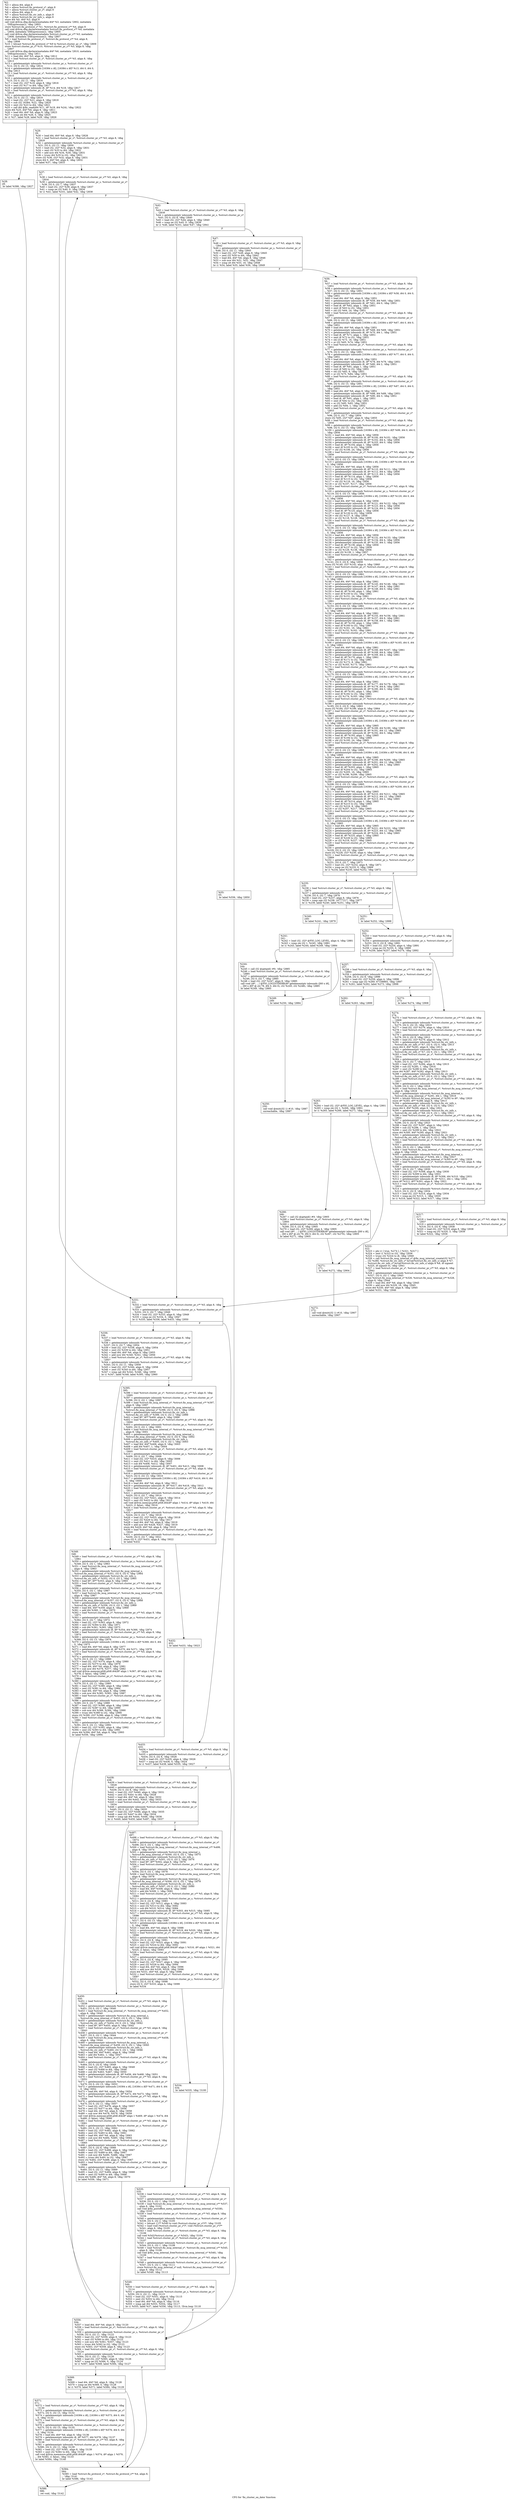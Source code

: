 digraph "CFG for 'fio_cluster_on_data' function" {
	label="CFG for 'fio_cluster_on_data' function";

	Node0x5568515ab750 [shape=record,label="{%2:\l  %3 = alloca i64, align 8\l  %4 = alloca %struct.fio_protocol_s*, align 8\l  %5 = alloca %struct.cluster_pr_s*, align 8\l  %6 = alloca i64, align 8\l  %7 = alloca %struct.fio_str_info_s, align 8\l  %8 = alloca %struct.fio_str_info_s, align 8\l  store i64 %0, i64* %3, align 8\l  call void @llvm.dbg.declare(metadata i64* %3, metadata !2802, metadata\l... !DIExpression()), !dbg !2803\l  store %struct.fio_protocol_s* %1, %struct.fio_protocol_s** %4, align 8\l  call void @llvm.dbg.declare(metadata %struct.fio_protocol_s** %4, metadata\l... !2804, metadata !DIExpression()), !dbg !2805\l  call void @llvm.dbg.declare(metadata %struct.cluster_pr_s** %5, metadata\l... !2806, metadata !DIExpression()), !dbg !2807\l  %9 = load %struct.fio_protocol_s*, %struct.fio_protocol_s** %4, align 8,\l... !dbg !2808\l  %10 = bitcast %struct.fio_protocol_s* %9 to %struct.cluster_pr_s*, !dbg !2809\l  store %struct.cluster_pr_s* %10, %struct.cluster_pr_s** %5, align 8, !dbg\l... !2807\l  call void @llvm.dbg.declare(metadata i64* %6, metadata !2810, metadata\l... !DIExpression()), !dbg !2811\l  %11 = load i64, i64* %3, align 8, !dbg !2812\l  %12 = load %struct.cluster_pr_s*, %struct.cluster_pr_s** %5, align 8, !dbg\l... !2813\l  %13 = getelementptr inbounds %struct.cluster_pr_s, %struct.cluster_pr_s*\l... %12, i32 0, i32 13, !dbg !2814\l  %14 = getelementptr inbounds [16384 x i8], [16384 x i8]* %13, i64 0, i64 0,\l... !dbg !2813\l  %15 = load %struct.cluster_pr_s*, %struct.cluster_pr_s** %5, align 8, !dbg\l... !2815\l  %16 = getelementptr inbounds %struct.cluster_pr_s, %struct.cluster_pr_s*\l... %15, i32 0, i32 11, !dbg !2816\l  %17 = load i32, i32* %16, align 8, !dbg !2816\l  %18 = zext i32 %17 to i64, !dbg !2817\l  %19 = getelementptr inbounds i8, i8* %14, i64 %18, !dbg !2817\l  %20 = load %struct.cluster_pr_s*, %struct.cluster_pr_s** %5, align 8, !dbg\l... !2818\l  %21 = getelementptr inbounds %struct.cluster_pr_s, %struct.cluster_pr_s*\l... %20, i32 0, i32 11, !dbg !2819\l  %22 = load i32, i32* %21, align 8, !dbg !2819\l  %23 = sub i32 16384, %22, !dbg !2820\l  %24 = zext i32 %23 to i64, !dbg !2821\l  %25 = call i64 @fio_read(i64 %11, i8* %19, i64 %24), !dbg !2822\l  store i64 %25, i64* %6, align 8, !dbg !2811\l  %26 = load i64, i64* %6, align 8, !dbg !2823\l  %27 = icmp sle i64 %26, 0, !dbg !2825\l  br i1 %27, label %28, label %29, !dbg !2826\l|{<s0>T|<s1>F}}"];
	Node0x5568515ab750:s0 -> Node0x5568515af440;
	Node0x5568515ab750:s1 -> Node0x5568515af490;
	Node0x5568515af440 [shape=record,label="{%28:\l28:                                               \l  br label %586, !dbg !2827\l}"];
	Node0x5568515af440 -> Node0x5568515b0110;
	Node0x5568515af490 [shape=record,label="{%29:\l29:                                               \l  %30 = load i64, i64* %6, align 8, !dbg !2828\l  %31 = load %struct.cluster_pr_s*, %struct.cluster_pr_s** %5, align 8, !dbg\l... !2829\l  %32 = getelementptr inbounds %struct.cluster_pr_s, %struct.cluster_pr_s*\l... %31, i32 0, i32 11, !dbg !2830\l  %33 = load i32, i32* %32, align 8, !dbg !2831\l  %34 = zext i32 %33 to i64, !dbg !2831\l  %35 = add nsw i64 %34, %30, !dbg !2831\l  %36 = trunc i64 %35 to i32, !dbg !2831\l  store i32 %36, i32* %32, align 8, !dbg !2831\l  store i64 0, i64* %6, align 8, !dbg !2832\l  br label %37, !dbg !2833\l}"];
	Node0x5568515af490 -> Node0x5568515af4e0;
	Node0x5568515af4e0 [shape=record,label="{%37:\l37:                                               \l  %38 = load %struct.cluster_pr_s*, %struct.cluster_pr_s** %5, align 8, !dbg\l... !2834\l  %39 = getelementptr inbounds %struct.cluster_pr_s, %struct.cluster_pr_s*\l... %38, i32 0, i32 7, !dbg !2837\l  %40 = load i32, i32* %39, align 8, !dbg !2837\l  %41 = icmp ne i32 %40, 0, !dbg !2834\l  br i1 %41, label %331, label %42, !dbg !2838\l|{<s0>T|<s1>F}}"];
	Node0x5568515af4e0:s0 -> Node0x5568515afc10;
	Node0x5568515af4e0:s1 -> Node0x5568515af530;
	Node0x5568515af530 [shape=record,label="{%42:\l42:                                               \l  %43 = load %struct.cluster_pr_s*, %struct.cluster_pr_s** %5, align 8, !dbg\l... !2839\l  %44 = getelementptr inbounds %struct.cluster_pr_s, %struct.cluster_pr_s*\l... %43, i32 0, i32 8, !dbg !2840\l  %45 = load i32, i32* %44, align 4, !dbg !2840\l  %46 = icmp ne i32 %45, 0, !dbg !2839\l  br i1 %46, label %331, label %47, !dbg !2841\l|{<s0>T|<s1>F}}"];
	Node0x5568515af530:s0 -> Node0x5568515afc10;
	Node0x5568515af530:s1 -> Node0x5568515af580;
	Node0x5568515af580 [shape=record,label="{%47:\l47:                                               \l  %48 = load %struct.cluster_pr_s*, %struct.cluster_pr_s** %5, align 8, !dbg\l... !2842\l  %49 = getelementptr inbounds %struct.cluster_pr_s, %struct.cluster_pr_s*\l... %48, i32 0, i32 11, !dbg !2845\l  %50 = load i32, i32* %49, align 8, !dbg !2845\l  %51 = zext i32 %50 to i64, !dbg !2842\l  %52 = load i64, i64* %6, align 8, !dbg !2846\l  %53 = sub nsw i64 %51, %52, !dbg !2847\l  %54 = icmp slt i64 %53, 16, !dbg !2848\l  br i1 %54, label %55, label %56, !dbg !2849\l|{<s0>T|<s1>F}}"];
	Node0x5568515af580:s0 -> Node0x5568515af5d0;
	Node0x5568515af580:s1 -> Node0x5568515af620;
	Node0x5568515af5d0 [shape=record,label="{%55:\l55:                                               \l  br label %556, !dbg !2850\l}"];
	Node0x5568515af5d0 -> Node0x5568515affd0;
	Node0x5568515af620 [shape=record,label="{%56:\l56:                                               \l  %57 = load %struct.cluster_pr_s*, %struct.cluster_pr_s** %5, align 8, !dbg\l... !2851\l  %58 = getelementptr inbounds %struct.cluster_pr_s, %struct.cluster_pr_s*\l... %57, i32 0, i32 13, !dbg !2851\l  %59 = getelementptr inbounds [16384 x i8], [16384 x i8]* %58, i64 0, i64 0,\l... !dbg !2851\l  %60 = load i64, i64* %6, align 8, !dbg !2851\l  %61 = getelementptr inbounds i8, i8* %59, i64 %60, !dbg !2851\l  %62 = getelementptr inbounds i8, i8* %61, i64 0, !dbg !2851\l  %63 = load i8, i8* %62, align 1, !dbg !2851\l  %64 = zext i8 %63 to i32, !dbg !2851\l  %65 = shl i32 %64, 24, !dbg !2851\l  %66 = load %struct.cluster_pr_s*, %struct.cluster_pr_s** %5, align 8, !dbg\l... !2851\l  %67 = getelementptr inbounds %struct.cluster_pr_s, %struct.cluster_pr_s*\l... %66, i32 0, i32 13, !dbg !2851\l  %68 = getelementptr inbounds [16384 x i8], [16384 x i8]* %67, i64 0, i64 0,\l... !dbg !2851\l  %69 = load i64, i64* %6, align 8, !dbg !2851\l  %70 = getelementptr inbounds i8, i8* %68, i64 %69, !dbg !2851\l  %71 = getelementptr inbounds i8, i8* %70, i64 1, !dbg !2851\l  %72 = load i8, i8* %71, align 1, !dbg !2851\l  %73 = zext i8 %72 to i32, !dbg !2851\l  %74 = shl i32 %73, 16, !dbg !2851\l  %75 = or i32 %65, %74, !dbg !2851\l  %76 = load %struct.cluster_pr_s*, %struct.cluster_pr_s** %5, align 8, !dbg\l... !2851\l  %77 = getelementptr inbounds %struct.cluster_pr_s, %struct.cluster_pr_s*\l... %76, i32 0, i32 13, !dbg !2851\l  %78 = getelementptr inbounds [16384 x i8], [16384 x i8]* %77, i64 0, i64 0,\l... !dbg !2851\l  %79 = load i64, i64* %6, align 8, !dbg !2851\l  %80 = getelementptr inbounds i8, i8* %78, i64 %79, !dbg !2851\l  %81 = getelementptr inbounds i8, i8* %80, i64 2, !dbg !2851\l  %82 = load i8, i8* %81, align 1, !dbg !2851\l  %83 = zext i8 %82 to i32, !dbg !2851\l  %84 = shl i32 %83, 8, !dbg !2851\l  %85 = or i32 %75, %84, !dbg !2851\l  %86 = load %struct.cluster_pr_s*, %struct.cluster_pr_s** %5, align 8, !dbg\l... !2851\l  %87 = getelementptr inbounds %struct.cluster_pr_s, %struct.cluster_pr_s*\l... %86, i32 0, i32 13, !dbg !2851\l  %88 = getelementptr inbounds [16384 x i8], [16384 x i8]* %87, i64 0, i64 0,\l... !dbg !2851\l  %89 = load i64, i64* %6, align 8, !dbg !2851\l  %90 = getelementptr inbounds i8, i8* %88, i64 %89, !dbg !2851\l  %91 = getelementptr inbounds i8, i8* %90, i64 3, !dbg !2851\l  %92 = load i8, i8* %91, align 1, !dbg !2851\l  %93 = zext i8 %92 to i32, !dbg !2851\l  %94 = or i32 %85, %93, !dbg !2851\l  %95 = add i32 %94, 1, !dbg !2852\l  %96 = load %struct.cluster_pr_s*, %struct.cluster_pr_s** %5, align 8, !dbg\l... !2853\l  %97 = getelementptr inbounds %struct.cluster_pr_s, %struct.cluster_pr_s*\l... %96, i32 0, i32 7, !dbg !2854\l  store i32 %95, i32* %97, align 8, !dbg !2855\l  %98 = load %struct.cluster_pr_s*, %struct.cluster_pr_s** %5, align 8, !dbg\l... !2856\l  %99 = getelementptr inbounds %struct.cluster_pr_s, %struct.cluster_pr_s*\l... %98, i32 0, i32 13, !dbg !2856\l  %100 = getelementptr inbounds [16384 x i8], [16384 x i8]* %99, i64 0, i64 0,\l... !dbg !2856\l  %101 = load i64, i64* %6, align 8, !dbg !2856\l  %102 = getelementptr inbounds i8, i8* %100, i64 %101, !dbg !2856\l  %103 = getelementptr inbounds i8, i8* %102, i64 4, !dbg !2856\l  %104 = getelementptr inbounds i8, i8* %103, i64 0, !dbg !2856\l  %105 = load i8, i8* %104, align 1, !dbg !2856\l  %106 = zext i8 %105 to i32, !dbg !2856\l  %107 = shl i32 %106, 24, !dbg !2856\l  %108 = load %struct.cluster_pr_s*, %struct.cluster_pr_s** %5, align 8, !dbg\l... !2856\l  %109 = getelementptr inbounds %struct.cluster_pr_s, %struct.cluster_pr_s*\l... %108, i32 0, i32 13, !dbg !2856\l  %110 = getelementptr inbounds [16384 x i8], [16384 x i8]* %109, i64 0, i64\l... 0, !dbg !2856\l  %111 = load i64, i64* %6, align 8, !dbg !2856\l  %112 = getelementptr inbounds i8, i8* %110, i64 %111, !dbg !2856\l  %113 = getelementptr inbounds i8, i8* %112, i64 4, !dbg !2856\l  %114 = getelementptr inbounds i8, i8* %113, i64 1, !dbg !2856\l  %115 = load i8, i8* %114, align 1, !dbg !2856\l  %116 = zext i8 %115 to i32, !dbg !2856\l  %117 = shl i32 %116, 16, !dbg !2856\l  %118 = or i32 %107, %117, !dbg !2856\l  %119 = load %struct.cluster_pr_s*, %struct.cluster_pr_s** %5, align 8, !dbg\l... !2856\l  %120 = getelementptr inbounds %struct.cluster_pr_s, %struct.cluster_pr_s*\l... %119, i32 0, i32 13, !dbg !2856\l  %121 = getelementptr inbounds [16384 x i8], [16384 x i8]* %120, i64 0, i64\l... 0, !dbg !2856\l  %122 = load i64, i64* %6, align 8, !dbg !2856\l  %123 = getelementptr inbounds i8, i8* %121, i64 %122, !dbg !2856\l  %124 = getelementptr inbounds i8, i8* %123, i64 4, !dbg !2856\l  %125 = getelementptr inbounds i8, i8* %124, i64 2, !dbg !2856\l  %126 = load i8, i8* %125, align 1, !dbg !2856\l  %127 = zext i8 %126 to i32, !dbg !2856\l  %128 = shl i32 %127, 8, !dbg !2856\l  %129 = or i32 %118, %128, !dbg !2856\l  %130 = load %struct.cluster_pr_s*, %struct.cluster_pr_s** %5, align 8, !dbg\l... !2856\l  %131 = getelementptr inbounds %struct.cluster_pr_s, %struct.cluster_pr_s*\l... %130, i32 0, i32 13, !dbg !2856\l  %132 = getelementptr inbounds [16384 x i8], [16384 x i8]* %131, i64 0, i64\l... 0, !dbg !2856\l  %133 = load i64, i64* %6, align 8, !dbg !2856\l  %134 = getelementptr inbounds i8, i8* %132, i64 %133, !dbg !2856\l  %135 = getelementptr inbounds i8, i8* %134, i64 4, !dbg !2856\l  %136 = getelementptr inbounds i8, i8* %135, i64 3, !dbg !2856\l  %137 = load i8, i8* %136, align 1, !dbg !2856\l  %138 = zext i8 %137 to i32, !dbg !2856\l  %139 = or i32 %129, %138, !dbg !2856\l  %140 = add i32 %139, 1, !dbg !2857\l  %141 = load %struct.cluster_pr_s*, %struct.cluster_pr_s** %5, align 8, !dbg\l... !2858\l  %142 = getelementptr inbounds %struct.cluster_pr_s, %struct.cluster_pr_s*\l... %141, i32 0, i32 8, !dbg !2859\l  store i32 %140, i32* %142, align 4, !dbg !2860\l  %143 = load %struct.cluster_pr_s*, %struct.cluster_pr_s** %5, align 8, !dbg\l... !2861\l  %144 = getelementptr inbounds %struct.cluster_pr_s, %struct.cluster_pr_s*\l... %143, i32 0, i32 13, !dbg !2861\l  %145 = getelementptr inbounds [16384 x i8], [16384 x i8]* %144, i64 0, i64\l... 0, !dbg !2861\l  %146 = load i64, i64* %6, align 8, !dbg !2861\l  %147 = getelementptr inbounds i8, i8* %145, i64 %146, !dbg !2861\l  %148 = getelementptr inbounds i8, i8* %147, i64 8, !dbg !2861\l  %149 = getelementptr inbounds i8, i8* %148, i64 0, !dbg !2861\l  %150 = load i8, i8* %149, align 1, !dbg !2861\l  %151 = zext i8 %150 to i32, !dbg !2861\l  %152 = shl i32 %151, 24, !dbg !2861\l  %153 = load %struct.cluster_pr_s*, %struct.cluster_pr_s** %5, align 8, !dbg\l... !2861\l  %154 = getelementptr inbounds %struct.cluster_pr_s, %struct.cluster_pr_s*\l... %153, i32 0, i32 13, !dbg !2861\l  %155 = getelementptr inbounds [16384 x i8], [16384 x i8]* %154, i64 0, i64\l... 0, !dbg !2861\l  %156 = load i64, i64* %6, align 8, !dbg !2861\l  %157 = getelementptr inbounds i8, i8* %155, i64 %156, !dbg !2861\l  %158 = getelementptr inbounds i8, i8* %157, i64 8, !dbg !2861\l  %159 = getelementptr inbounds i8, i8* %158, i64 1, !dbg !2861\l  %160 = load i8, i8* %159, align 1, !dbg !2861\l  %161 = zext i8 %160 to i32, !dbg !2861\l  %162 = shl i32 %161, 16, !dbg !2861\l  %163 = or i32 %152, %162, !dbg !2861\l  %164 = load %struct.cluster_pr_s*, %struct.cluster_pr_s** %5, align 8, !dbg\l... !2861\l  %165 = getelementptr inbounds %struct.cluster_pr_s, %struct.cluster_pr_s*\l... %164, i32 0, i32 13, !dbg !2861\l  %166 = getelementptr inbounds [16384 x i8], [16384 x i8]* %165, i64 0, i64\l... 0, !dbg !2861\l  %167 = load i64, i64* %6, align 8, !dbg !2861\l  %168 = getelementptr inbounds i8, i8* %166, i64 %167, !dbg !2861\l  %169 = getelementptr inbounds i8, i8* %168, i64 8, !dbg !2861\l  %170 = getelementptr inbounds i8, i8* %169, i64 2, !dbg !2861\l  %171 = load i8, i8* %170, align 1, !dbg !2861\l  %172 = zext i8 %171 to i32, !dbg !2861\l  %173 = shl i32 %172, 8, !dbg !2861\l  %174 = or i32 %163, %173, !dbg !2861\l  %175 = load %struct.cluster_pr_s*, %struct.cluster_pr_s** %5, align 8, !dbg\l... !2861\l  %176 = getelementptr inbounds %struct.cluster_pr_s, %struct.cluster_pr_s*\l... %175, i32 0, i32 13, !dbg !2861\l  %177 = getelementptr inbounds [16384 x i8], [16384 x i8]* %176, i64 0, i64\l... 0, !dbg !2861\l  %178 = load i64, i64* %6, align 8, !dbg !2861\l  %179 = getelementptr inbounds i8, i8* %177, i64 %178, !dbg !2861\l  %180 = getelementptr inbounds i8, i8* %179, i64 8, !dbg !2861\l  %181 = getelementptr inbounds i8, i8* %180, i64 3, !dbg !2861\l  %182 = load i8, i8* %181, align 1, !dbg !2861\l  %183 = zext i8 %182 to i32, !dbg !2861\l  %184 = or i32 %174, %183, !dbg !2861\l  %185 = load %struct.cluster_pr_s*, %struct.cluster_pr_s** %5, align 8, !dbg\l... !2862\l  %186 = getelementptr inbounds %struct.cluster_pr_s, %struct.cluster_pr_s*\l... %185, i32 0, i32 9, !dbg !2863\l  store i32 %184, i32* %186, align 8, !dbg !2864\l  %187 = load %struct.cluster_pr_s*, %struct.cluster_pr_s** %5, align 8, !dbg\l... !2865\l  %188 = getelementptr inbounds %struct.cluster_pr_s, %struct.cluster_pr_s*\l... %187, i32 0, i32 13, !dbg !2865\l  %189 = getelementptr inbounds [16384 x i8], [16384 x i8]* %188, i64 0, i64\l... 0, !dbg !2865\l  %190 = load i64, i64* %6, align 8, !dbg !2865\l  %191 = getelementptr inbounds i8, i8* %189, i64 %190, !dbg !2865\l  %192 = getelementptr inbounds i8, i8* %191, i64 12, !dbg !2865\l  %193 = getelementptr inbounds i8, i8* %192, i64 0, !dbg !2865\l  %194 = load i8, i8* %193, align 1, !dbg !2865\l  %195 = zext i8 %194 to i32, !dbg !2865\l  %196 = shl i32 %195, 24, !dbg !2865\l  %197 = load %struct.cluster_pr_s*, %struct.cluster_pr_s** %5, align 8, !dbg\l... !2865\l  %198 = getelementptr inbounds %struct.cluster_pr_s, %struct.cluster_pr_s*\l... %197, i32 0, i32 13, !dbg !2865\l  %199 = getelementptr inbounds [16384 x i8], [16384 x i8]* %198, i64 0, i64\l... 0, !dbg !2865\l  %200 = load i64, i64* %6, align 8, !dbg !2865\l  %201 = getelementptr inbounds i8, i8* %199, i64 %200, !dbg !2865\l  %202 = getelementptr inbounds i8, i8* %201, i64 12, !dbg !2865\l  %203 = getelementptr inbounds i8, i8* %202, i64 1, !dbg !2865\l  %204 = load i8, i8* %203, align 1, !dbg !2865\l  %205 = zext i8 %204 to i32, !dbg !2865\l  %206 = shl i32 %205, 16, !dbg !2865\l  %207 = or i32 %196, %206, !dbg !2865\l  %208 = load %struct.cluster_pr_s*, %struct.cluster_pr_s** %5, align 8, !dbg\l... !2865\l  %209 = getelementptr inbounds %struct.cluster_pr_s, %struct.cluster_pr_s*\l... %208, i32 0, i32 13, !dbg !2865\l  %210 = getelementptr inbounds [16384 x i8], [16384 x i8]* %209, i64 0, i64\l... 0, !dbg !2865\l  %211 = load i64, i64* %6, align 8, !dbg !2865\l  %212 = getelementptr inbounds i8, i8* %210, i64 %211, !dbg !2865\l  %213 = getelementptr inbounds i8, i8* %212, i64 12, !dbg !2865\l  %214 = getelementptr inbounds i8, i8* %213, i64 2, !dbg !2865\l  %215 = load i8, i8* %214, align 1, !dbg !2865\l  %216 = zext i8 %215 to i32, !dbg !2865\l  %217 = shl i32 %216, 8, !dbg !2865\l  %218 = or i32 %207, %217, !dbg !2865\l  %219 = load %struct.cluster_pr_s*, %struct.cluster_pr_s** %5, align 8, !dbg\l... !2865\l  %220 = getelementptr inbounds %struct.cluster_pr_s, %struct.cluster_pr_s*\l... %219, i32 0, i32 13, !dbg !2865\l  %221 = getelementptr inbounds [16384 x i8], [16384 x i8]* %220, i64 0, i64\l... 0, !dbg !2865\l  %222 = load i64, i64* %6, align 8, !dbg !2865\l  %223 = getelementptr inbounds i8, i8* %221, i64 %222, !dbg !2865\l  %224 = getelementptr inbounds i8, i8* %223, i64 12, !dbg !2865\l  %225 = getelementptr inbounds i8, i8* %224, i64 3, !dbg !2865\l  %226 = load i8, i8* %225, align 1, !dbg !2865\l  %227 = zext i8 %226 to i32, !dbg !2865\l  %228 = or i32 %218, %227, !dbg !2865\l  %229 = load %struct.cluster_pr_s*, %struct.cluster_pr_s** %5, align 8, !dbg\l... !2866\l  %230 = getelementptr inbounds %struct.cluster_pr_s, %struct.cluster_pr_s*\l... %229, i32 0, i32 10, !dbg !2867\l  store i32 %228, i32* %230, align 4, !dbg !2868\l  %231 = load %struct.cluster_pr_s*, %struct.cluster_pr_s** %5, align 8, !dbg\l... !2869\l  %232 = getelementptr inbounds %struct.cluster_pr_s, %struct.cluster_pr_s*\l... %231, i32 0, i32 7, !dbg !2871\l  %233 = load i32, i32* %232, align 8, !dbg !2871\l  %234 = icmp ne i32 %233, 0, !dbg !2869\l  br i1 %234, label %235, label %252, !dbg !2872\l|{<s0>T|<s1>F}}"];
	Node0x5568515af620:s0 -> Node0x5568515af670;
	Node0x5568515af620:s1 -> Node0x5568515af8a0;
	Node0x5568515af670 [shape=record,label="{%235:\l235:                                              \l  %236 = load %struct.cluster_pr_s*, %struct.cluster_pr_s** %5, align 8, !dbg\l... !2873\l  %237 = getelementptr inbounds %struct.cluster_pr_s, %struct.cluster_pr_s*\l... %236, i32 0, i32 7, !dbg !2876\l  %238 = load i32, i32* %237, align 8, !dbg !2876\l  %239 = icmp uge i32 %238, 16777217, !dbg !2877\l  br i1 %239, label %240, label %251, !dbg !2878\l|{<s0>T|<s1>F}}"];
	Node0x5568515af670:s0 -> Node0x5568515af6c0;
	Node0x5568515af670:s1 -> Node0x5568515af850;
	Node0x5568515af6c0 [shape=record,label="{%240:\l240:                                              \l  br label %241, !dbg !2879\l}"];
	Node0x5568515af6c0 -> Node0x5568515af710;
	Node0x5568515af710 [shape=record,label="{%241:\l241:                                              \l  %242 = load i32, i32* @FIO_LOG_LEVEL, align 4, !dbg !2881\l  %243 = icmp sle i32 1, %242, !dbg !2881\l  br i1 %243, label %244, label %249, !dbg !2884\l|{<s0>T|<s1>F}}"];
	Node0x5568515af710:s0 -> Node0x5568515af760;
	Node0x5568515af710:s1 -> Node0x5568515af7b0;
	Node0x5568515af760 [shape=record,label="{%244:\l244:                                              \l  %245 = call i32 @getpid() #9, !dbg !2885\l  %246 = load %struct.cluster_pr_s*, %struct.cluster_pr_s** %5, align 8, !dbg\l... !2885\l  %247 = getelementptr inbounds %struct.cluster_pr_s, %struct.cluster_pr_s*\l... %246, i32 0, i32 7, !dbg !2885\l  %248 = load i32, i32* %247, align 8, !dbg !2885\l  call void (i8*, ...) @FIO_LOG2STDERR(i8* getelementptr inbounds ([60 x i8],\l... [60 x i8]* @.str.78, i64 0, i64 0), i32 %245, i32 %248), !dbg !2885\l  br label %249, !dbg !2885\l}"];
	Node0x5568515af760 -> Node0x5568515af7b0;
	Node0x5568515af7b0 [shape=record,label="{%249:\l249:                                              \l  br label %250, !dbg !2884\l}"];
	Node0x5568515af7b0 -> Node0x5568515af800;
	Node0x5568515af800 [shape=record,label="{%250:\l250:                                              \l  call void @exit(i32 1) #10, !dbg !2887\l  unreachable, !dbg !2887\l}"];
	Node0x5568515af850 [shape=record,label="{%251:\l251:                                              \l  br label %252, !dbg !2888\l}"];
	Node0x5568515af850 -> Node0x5568515af8a0;
	Node0x5568515af8a0 [shape=record,label="{%252:\l252:                                              \l  %253 = load %struct.cluster_pr_s*, %struct.cluster_pr_s** %5, align 8, !dbg\l... !2889\l  %254 = getelementptr inbounds %struct.cluster_pr_s, %struct.cluster_pr_s*\l... %253, i32 0, i32 8, !dbg !2891\l  %255 = load i32, i32* %254, align 4, !dbg !2891\l  %256 = icmp ne i32 %255, 0, !dbg !2889\l  br i1 %256, label %257, label %274, !dbg !2892\l|{<s0>T|<s1>F}}"];
	Node0x5568515af8a0:s0 -> Node0x5568515af8f0;
	Node0x5568515af8a0:s1 -> Node0x5568515afb20;
	Node0x5568515af8f0 [shape=record,label="{%257:\l257:                                              \l  %258 = load %struct.cluster_pr_s*, %struct.cluster_pr_s** %5, align 8, !dbg\l... !2893\l  %259 = getelementptr inbounds %struct.cluster_pr_s, %struct.cluster_pr_s*\l... %258, i32 0, i32 8, !dbg !2896\l  %260 = load i32, i32* %259, align 4, !dbg !2896\l  %261 = icmp uge i32 %260, 67108865, !dbg !2897\l  br i1 %261, label %262, label %273, !dbg !2898\l|{<s0>T|<s1>F}}"];
	Node0x5568515af8f0:s0 -> Node0x5568515af940;
	Node0x5568515af8f0:s1 -> Node0x5568515afad0;
	Node0x5568515af940 [shape=record,label="{%262:\l262:                                              \l  br label %263, !dbg !2899\l}"];
	Node0x5568515af940 -> Node0x5568515af990;
	Node0x5568515af990 [shape=record,label="{%263:\l263:                                              \l  %264 = load i32, i32* @FIO_LOG_LEVEL, align 4, !dbg !2901\l  %265 = icmp sle i32 1, %264, !dbg !2901\l  br i1 %265, label %266, label %271, !dbg !2904\l|{<s0>T|<s1>F}}"];
	Node0x5568515af990:s0 -> Node0x5568515af9e0;
	Node0x5568515af990:s1 -> Node0x5568515afa30;
	Node0x5568515af9e0 [shape=record,label="{%266:\l266:                                              \l  %267 = call i32 @getpid() #9, !dbg !2905\l  %268 = load %struct.cluster_pr_s*, %struct.cluster_pr_s** %5, align 8, !dbg\l... !2905\l  %269 = getelementptr inbounds %struct.cluster_pr_s, %struct.cluster_pr_s*\l... %268, i32 0, i32 8, !dbg !2905\l  %270 = load i32, i32* %269, align 4, !dbg !2905\l  call void (i8*, ...) @FIO_LOG2STDERR(i8* getelementptr inbounds ([60 x i8],\l... [60 x i8]* @.str.79, i64 0, i64 0), i32 %267, i32 %270), !dbg !2905\l  br label %271, !dbg !2905\l}"];
	Node0x5568515af9e0 -> Node0x5568515afa30;
	Node0x5568515afa30 [shape=record,label="{%271:\l271:                                              \l  br label %272, !dbg !2904\l}"];
	Node0x5568515afa30 -> Node0x5568515afa80;
	Node0x5568515afa80 [shape=record,label="{%272:\l272:                                              \l  call void @exit(i32 1) #10, !dbg !2907\l  unreachable, !dbg !2907\l}"];
	Node0x5568515afad0 [shape=record,label="{%273:\l273:                                              \l  br label %274, !dbg !2908\l}"];
	Node0x5568515afad0 -> Node0x5568515afb20;
	Node0x5568515afb20 [shape=record,label="{%274:\l274:                                              \l  %275 = load %struct.cluster_pr_s*, %struct.cluster_pr_s** %5, align 8, !dbg\l... !2909\l  %276 = getelementptr inbounds %struct.cluster_pr_s, %struct.cluster_pr_s*\l... %275, i32 0, i32 10, !dbg !2910\l  %277 = load i32, i32* %276, align 4, !dbg !2910\l  %278 = load %struct.cluster_pr_s*, %struct.cluster_pr_s** %5, align 8, !dbg\l... !2911\l  %279 = getelementptr inbounds %struct.cluster_pr_s, %struct.cluster_pr_s*\l... %278, i32 0, i32 9, !dbg !2912\l  %280 = load i32, i32* %279, align 8, !dbg !2912\l  %281 = getelementptr inbounds %struct.fio_str_info_s,\l... %struct.fio_str_info_s* %7, i32 0, i32 0, !dbg !2913\l  store i64 0, i64* %281, align 8, !dbg !2913\l  %282 = getelementptr inbounds %struct.fio_str_info_s,\l... %struct.fio_str_info_s* %7, i32 0, i32 1, !dbg !2913\l  %283 = load %struct.cluster_pr_s*, %struct.cluster_pr_s** %5, align 8, !dbg\l... !2914\l  %284 = getelementptr inbounds %struct.cluster_pr_s, %struct.cluster_pr_s*\l... %283, i32 0, i32 7, !dbg !2915\l  %285 = load i32, i32* %284, align 8, !dbg !2915\l  %286 = sub i32 %285, 1, !dbg !2916\l  %287 = zext i32 %286 to i64, !dbg !2914\l  store i64 %287, i64* %282, align 8, !dbg !2913\l  %288 = getelementptr inbounds %struct.fio_str_info_s,\l... %struct.fio_str_info_s* %7, i32 0, i32 2, !dbg !2913\l  %289 = load %struct.cluster_pr_s*, %struct.cluster_pr_s** %5, align 8, !dbg\l... !2917\l  %290 = getelementptr inbounds %struct.cluster_pr_s, %struct.cluster_pr_s*\l... %289, i32 0, i32 1, !dbg !2918\l  %291 = load %struct.fio_msg_internal_s*, %struct.fio_msg_internal_s** %290,\l... align 8, !dbg !2918\l  %292 = getelementptr inbounds %struct.fio_msg_internal_s,\l... %struct.fio_msg_internal_s* %291, i64 1, !dbg !2919\l  %293 = bitcast %struct.fio_msg_internal_s* %292 to i8*, !dbg !2920\l  store i8* %293, i8** %288, align 8, !dbg !2913\l  %294 = getelementptr inbounds %struct.fio_str_info_s,\l... %struct.fio_str_info_s* %8, i32 0, i32 0, !dbg !2921\l  store i64 0, i64* %294, align 8, !dbg !2921\l  %295 = getelementptr inbounds %struct.fio_str_info_s,\l... %struct.fio_str_info_s* %8, i32 0, i32 1, !dbg !2921\l  %296 = load %struct.cluster_pr_s*, %struct.cluster_pr_s** %5, align 8, !dbg\l... !2922\l  %297 = getelementptr inbounds %struct.cluster_pr_s, %struct.cluster_pr_s*\l... %296, i32 0, i32 8, !dbg !2923\l  %298 = load i32, i32* %297, align 4, !dbg !2923\l  %299 = sub i32 %298, 1, !dbg !2924\l  %300 = zext i32 %299 to i64, !dbg !2922\l  store i64 %300, i64* %295, align 8, !dbg !2921\l  %301 = getelementptr inbounds %struct.fio_str_info_s,\l... %struct.fio_str_info_s* %8, i32 0, i32 2, !dbg !2921\l  %302 = load %struct.cluster_pr_s*, %struct.cluster_pr_s** %5, align 8, !dbg\l... !2925\l  %303 = getelementptr inbounds %struct.cluster_pr_s, %struct.cluster_pr_s*\l... %302, i32 0, i32 1, !dbg !2926\l  %304 = load %struct.fio_msg_internal_s*, %struct.fio_msg_internal_s** %303,\l... align 8, !dbg !2926\l  %305 = getelementptr inbounds %struct.fio_msg_internal_s,\l... %struct.fio_msg_internal_s* %304, i64 1, !dbg !2927\l  %306 = bitcast %struct.fio_msg_internal_s* %305 to i8*, !dbg !2928\l  %307 = load %struct.cluster_pr_s*, %struct.cluster_pr_s** %5, align 8, !dbg\l... !2929\l  %308 = getelementptr inbounds %struct.cluster_pr_s, %struct.cluster_pr_s*\l... %307, i32 0, i32 7, !dbg !2930\l  %309 = load i32, i32* %308, align 8, !dbg !2930\l  %310 = zext i32 %309 to i64, !dbg !2931\l  %311 = getelementptr inbounds i8, i8* %306, i64 %310, !dbg !2931\l  %312 = getelementptr inbounds i8, i8* %311, i64 1, !dbg !2932\l  store i8* %312, i8** %301, align 8, !dbg !2921\l  %313 = load %struct.cluster_pr_s*, %struct.cluster_pr_s** %5, align 8, !dbg\l... !2933\l  %314 = getelementptr inbounds %struct.cluster_pr_s, %struct.cluster_pr_s*\l... %313, i32 0, i32 9, !dbg !2934\l  %315 = load i32, i32* %314, align 8, !dbg !2934\l  %316 = icmp eq i32 %315, 1, !dbg !2935\l  br i1 %316, label %322, label %317, !dbg !2936\l|{<s0>T|<s1>F}}"];
	Node0x5568515afb20:s0 -> Node0x5568515afbc0;
	Node0x5568515afb20:s1 -> Node0x5568515afb70;
	Node0x5568515afb70 [shape=record,label="{%317:\l317:                                              \l  %318 = load %struct.cluster_pr_s*, %struct.cluster_pr_s** %5, align 8, !dbg\l... !2937\l  %319 = getelementptr inbounds %struct.cluster_pr_s, %struct.cluster_pr_s*\l... %318, i32 0, i32 9, !dbg !2938\l  %320 = load i32, i32* %319, align 8, !dbg !2938\l  %321 = icmp eq i32 %320, 3, !dbg !2939\l  br label %322, !dbg !2936\l}"];
	Node0x5568515afb70 -> Node0x5568515afbc0;
	Node0x5568515afbc0 [shape=record,label="{%322:\l322:                                              \l  %323 = phi i1 [ true, %274 ], [ %321, %317 ]\l  %324 = zext i1 %323 to i32, !dbg !2936\l  %325 = trunc i32 %324 to i8, !dbg !2940\l  %326 = call %struct.fio_msg_internal_s* @fio_msg_internal_create(i32 %277,\l... i32 %280, %struct.fio_str_info_s* byval(%struct.fio_str_info_s) align 8 %7,\l... %struct.fio_str_info_s* byval(%struct.fio_str_info_s) align 8 %8, i8 signext\l... %325, i8 signext 0), !dbg !2941\l  %327 = load %struct.cluster_pr_s*, %struct.cluster_pr_s** %5, align 8, !dbg\l... !2942\l  %328 = getelementptr inbounds %struct.cluster_pr_s, %struct.cluster_pr_s*\l... %327, i32 0, i32 1, !dbg !2943\l  store %struct.fio_msg_internal_s* %326, %struct.fio_msg_internal_s** %328,\l... align 8, !dbg !2944\l  %329 = load i64, i64* %6, align 8, !dbg !2945\l  %330 = add nsw i64 %329, 16, !dbg !2945\l  store i64 %330, i64* %6, align 8, !dbg !2945\l  br label %331, !dbg !2946\l}"];
	Node0x5568515afbc0 -> Node0x5568515afc10;
	Node0x5568515afc10 [shape=record,label="{%331:\l331:                                              \l  %332 = load %struct.cluster_pr_s*, %struct.cluster_pr_s** %5, align 8, !dbg\l... !2947\l  %333 = getelementptr inbounds %struct.cluster_pr_s, %struct.cluster_pr_s*\l... %332, i32 0, i32 7, !dbg !2949\l  %334 = load i32, i32* %333, align 8, !dbg !2949\l  %335 = icmp ne i32 %334, 0, !dbg !2947\l  br i1 %335, label %336, label %433, !dbg !2950\l|{<s0>T|<s1>F}}"];
	Node0x5568515afc10:s0 -> Node0x5568515afc60;
	Node0x5568515afc10:s1 -> Node0x5568515afda0;
	Node0x5568515afc60 [shape=record,label="{%336:\l336:                                              \l  %337 = load %struct.cluster_pr_s*, %struct.cluster_pr_s** %5, align 8, !dbg\l... !2951\l  %338 = getelementptr inbounds %struct.cluster_pr_s, %struct.cluster_pr_s*\l... %337, i32 0, i32 7, !dbg !2954\l  %339 = load i32, i32* %338, align 8, !dbg !2954\l  %340 = zext i32 %339 to i64, !dbg !2951\l  %341 = load i64, i64* %6, align 8, !dbg !2955\l  %342 = add nsw i64 %340, %341, !dbg !2956\l  %343 = load %struct.cluster_pr_s*, %struct.cluster_pr_s** %5, align 8, !dbg\l... !2957\l  %344 = getelementptr inbounds %struct.cluster_pr_s, %struct.cluster_pr_s*\l... %343, i32 0, i32 11, !dbg !2958\l  %345 = load i32, i32* %344, align 8, !dbg !2958\l  %346 = zext i32 %345 to i64, !dbg !2957\l  %347 = icmp sgt i64 %342, %346, !dbg !2959\l  br i1 %347, label %348, label %395, !dbg !2960\l|{<s0>T|<s1>F}}"];
	Node0x5568515afc60:s0 -> Node0x5568515afcb0;
	Node0x5568515afc60:s1 -> Node0x5568515afd00;
	Node0x5568515afcb0 [shape=record,label="{%348:\l348:                                              \l  %349 = load %struct.cluster_pr_s*, %struct.cluster_pr_s** %5, align 8, !dbg\l... !2961\l  %350 = getelementptr inbounds %struct.cluster_pr_s, %struct.cluster_pr_s*\l... %349, i32 0, i32 1, !dbg !2963\l  %351 = load %struct.fio_msg_internal_s*, %struct.fio_msg_internal_s** %350,\l... align 8, !dbg !2963\l  %352 = getelementptr inbounds %struct.fio_msg_internal_s,\l... %struct.fio_msg_internal_s* %351, i32 0, i32 0, !dbg !2964\l  %353 = getelementptr inbounds %struct.fio_str_info_s,\l... %struct.fio_str_info_s* %352, i32 0, i32 2, !dbg !2965\l  %354 = load i8*, i8** %353, align 8, !dbg !2965\l  %355 = load %struct.cluster_pr_s*, %struct.cluster_pr_s** %5, align 8, !dbg\l... !2966\l  %356 = getelementptr inbounds %struct.cluster_pr_s, %struct.cluster_pr_s*\l... %355, i32 0, i32 1, !dbg !2967\l  %357 = load %struct.fio_msg_internal_s*, %struct.fio_msg_internal_s** %356,\l... align 8, !dbg !2967\l  %358 = getelementptr inbounds %struct.fio_msg_internal_s,\l... %struct.fio_msg_internal_s* %357, i32 0, i32 0, !dbg !2968\l  %359 = getelementptr inbounds %struct.fio_str_info_s,\l... %struct.fio_str_info_s* %358, i32 0, i32 1, !dbg !2969\l  %360 = load i64, i64* %359, align 8, !dbg !2969\l  %361 = add i64 %360, 1, !dbg !2970\l  %362 = load %struct.cluster_pr_s*, %struct.cluster_pr_s** %5, align 8, !dbg\l... !2971\l  %363 = getelementptr inbounds %struct.cluster_pr_s, %struct.cluster_pr_s*\l... %362, i32 0, i32 7, !dbg !2972\l  %364 = load i32, i32* %363, align 8, !dbg !2972\l  %365 = zext i32 %364 to i64, !dbg !2971\l  %366 = sub i64 %361, %365, !dbg !2973\l  %367 = getelementptr inbounds i8, i8* %354, i64 %366, !dbg !2974\l  %368 = load %struct.cluster_pr_s*, %struct.cluster_pr_s** %5, align 8, !dbg\l... !2975\l  %369 = getelementptr inbounds %struct.cluster_pr_s, %struct.cluster_pr_s*\l... %368, i32 0, i32 13, !dbg !2976\l  %370 = getelementptr inbounds [16384 x i8], [16384 x i8]* %369, i64 0, i64\l... 0, !dbg !2975\l  %371 = load i64, i64* %6, align 8, !dbg !2977\l  %372 = getelementptr inbounds i8, i8* %370, i64 %371, !dbg !2978\l  %373 = load %struct.cluster_pr_s*, %struct.cluster_pr_s** %5, align 8, !dbg\l... !2979\l  %374 = getelementptr inbounds %struct.cluster_pr_s, %struct.cluster_pr_s*\l... %373, i32 0, i32 11, !dbg !2980\l  %375 = load i32, i32* %374, align 8, !dbg !2980\l  %376 = zext i32 %375 to i64, !dbg !2979\l  %377 = load i64, i64* %6, align 8, !dbg !2981\l  %378 = sub nsw i64 %376, %377, !dbg !2982\l  call void @llvm.memcpy.p0i8.p0i8.i64(i8* align 1 %367, i8* align 1 %372, i64\l... %378, i1 false), !dbg !2983\l  %379 = load %struct.cluster_pr_s*, %struct.cluster_pr_s** %5, align 8, !dbg\l... !2984\l  %380 = getelementptr inbounds %struct.cluster_pr_s, %struct.cluster_pr_s*\l... %379, i32 0, i32 11, !dbg !2985\l  %381 = load i32, i32* %380, align 8, !dbg !2985\l  %382 = zext i32 %381 to i64, !dbg !2984\l  %383 = load i64, i64* %6, align 8, !dbg !2986\l  %384 = sub nsw i64 %382, %383, !dbg !2987\l  %385 = load %struct.cluster_pr_s*, %struct.cluster_pr_s** %5, align 8, !dbg\l... !2988\l  %386 = getelementptr inbounds %struct.cluster_pr_s, %struct.cluster_pr_s*\l... %385, i32 0, i32 7, !dbg !2989\l  %387 = load i32, i32* %386, align 8, !dbg !2990\l  %388 = zext i32 %387 to i64, !dbg !2990\l  %389 = sub nsw i64 %388, %384, !dbg !2990\l  %390 = trunc i64 %389 to i32, !dbg !2990\l  store i32 %390, i32* %386, align 8, !dbg !2990\l  %391 = load %struct.cluster_pr_s*, %struct.cluster_pr_s** %5, align 8, !dbg\l... !2991\l  %392 = getelementptr inbounds %struct.cluster_pr_s, %struct.cluster_pr_s*\l... %391, i32 0, i32 11, !dbg !2992\l  %393 = load i32, i32* %392, align 8, !dbg !2992\l  %394 = zext i32 %393 to i64, !dbg !2991\l  store i64 %394, i64* %6, align 8, !dbg !2993\l  br label %556, !dbg !2994\l}"];
	Node0x5568515afcb0 -> Node0x5568515affd0;
	Node0x5568515afd00 [shape=record,label="{%395:\l395:                                              \l  %396 = load %struct.cluster_pr_s*, %struct.cluster_pr_s** %5, align 8, !dbg\l... !2995\l  %397 = getelementptr inbounds %struct.cluster_pr_s, %struct.cluster_pr_s*\l... %396, i32 0, i32 1, !dbg !2997\l  %398 = load %struct.fio_msg_internal_s*, %struct.fio_msg_internal_s** %397,\l... align 8, !dbg !2997\l  %399 = getelementptr inbounds %struct.fio_msg_internal_s,\l... %struct.fio_msg_internal_s* %398, i32 0, i32 0, !dbg !2998\l  %400 = getelementptr inbounds %struct.fio_str_info_s,\l... %struct.fio_str_info_s* %399, i32 0, i32 2, !dbg !2999\l  %401 = load i8*, i8** %400, align 8, !dbg !2999\l  %402 = load %struct.cluster_pr_s*, %struct.cluster_pr_s** %5, align 8, !dbg\l... !3000\l  %403 = getelementptr inbounds %struct.cluster_pr_s, %struct.cluster_pr_s*\l... %402, i32 0, i32 1, !dbg !3001\l  %404 = load %struct.fio_msg_internal_s*, %struct.fio_msg_internal_s** %403,\l... align 8, !dbg !3001\l  %405 = getelementptr inbounds %struct.fio_msg_internal_s,\l... %struct.fio_msg_internal_s* %404, i32 0, i32 0, !dbg !3002\l  %406 = getelementptr inbounds %struct.fio_str_info_s,\l... %struct.fio_str_info_s* %405, i32 0, i32 1, !dbg !3003\l  %407 = load i64, i64* %406, align 8, !dbg !3003\l  %408 = add i64 %407, 1, !dbg !3004\l  %409 = load %struct.cluster_pr_s*, %struct.cluster_pr_s** %5, align 8, !dbg\l... !3005\l  %410 = getelementptr inbounds %struct.cluster_pr_s, %struct.cluster_pr_s*\l... %409, i32 0, i32 7, !dbg !3006\l  %411 = load i32, i32* %410, align 8, !dbg !3006\l  %412 = zext i32 %411 to i64, !dbg !3005\l  %413 = sub i64 %408, %412, !dbg !3007\l  %414 = getelementptr inbounds i8, i8* %401, i64 %413, !dbg !3008\l  %415 = load %struct.cluster_pr_s*, %struct.cluster_pr_s** %5, align 8, !dbg\l... !3009\l  %416 = getelementptr inbounds %struct.cluster_pr_s, %struct.cluster_pr_s*\l... %415, i32 0, i32 13, !dbg !3010\l  %417 = getelementptr inbounds [16384 x i8], [16384 x i8]* %416, i64 0, i64\l... 0, !dbg !3009\l  %418 = load i64, i64* %6, align 8, !dbg !3011\l  %419 = getelementptr inbounds i8, i8* %417, i64 %418, !dbg !3012\l  %420 = load %struct.cluster_pr_s*, %struct.cluster_pr_s** %5, align 8, !dbg\l... !3013\l  %421 = getelementptr inbounds %struct.cluster_pr_s, %struct.cluster_pr_s*\l... %420, i32 0, i32 7, !dbg !3014\l  %422 = load i32, i32* %421, align 8, !dbg !3014\l  %423 = zext i32 %422 to i64, !dbg !3015\l  call void @llvm.memcpy.p0i8.p0i8.i64(i8* align 1 %414, i8* align 1 %419, i64\l... %423, i1 false), !dbg !3016\l  %424 = load %struct.cluster_pr_s*, %struct.cluster_pr_s** %5, align 8, !dbg\l... !3017\l  %425 = getelementptr inbounds %struct.cluster_pr_s, %struct.cluster_pr_s*\l... %424, i32 0, i32 7, !dbg !3018\l  %426 = load i32, i32* %425, align 8, !dbg !3018\l  %427 = zext i32 %426 to i64, !dbg !3017\l  %428 = load i64, i64* %6, align 8, !dbg !3019\l  %429 = add nsw i64 %428, %427, !dbg !3019\l  store i64 %429, i64* %6, align 8, !dbg !3019\l  %430 = load %struct.cluster_pr_s*, %struct.cluster_pr_s** %5, align 8, !dbg\l... !3020\l  %431 = getelementptr inbounds %struct.cluster_pr_s, %struct.cluster_pr_s*\l... %430, i32 0, i32 7, !dbg !3021\l  store i32 0, i32* %431, align 8, !dbg !3022\l  br label %432\l}"];
	Node0x5568515afd00 -> Node0x5568515afd50;
	Node0x5568515afd50 [shape=record,label="{%432:\l432:                                              \l  br label %433, !dbg !3023\l}"];
	Node0x5568515afd50 -> Node0x5568515afda0;
	Node0x5568515afda0 [shape=record,label="{%433:\l433:                                              \l  %434 = load %struct.cluster_pr_s*, %struct.cluster_pr_s** %5, align 8, !dbg\l... !3024\l  %435 = getelementptr inbounds %struct.cluster_pr_s, %struct.cluster_pr_s*\l... %434, i32 0, i32 8, !dbg !3026\l  %436 = load i32, i32* %435, align 4, !dbg !3026\l  %437 = icmp ne i32 %436, 0, !dbg !3024\l  br i1 %437, label %438, label %535, !dbg !3027\l|{<s0>T|<s1>F}}"];
	Node0x5568515afda0:s0 -> Node0x5568515afdf0;
	Node0x5568515afda0:s1 -> Node0x5568515aff30;
	Node0x5568515afdf0 [shape=record,label="{%438:\l438:                                              \l  %439 = load %struct.cluster_pr_s*, %struct.cluster_pr_s** %5, align 8, !dbg\l... !3028\l  %440 = getelementptr inbounds %struct.cluster_pr_s, %struct.cluster_pr_s*\l... %439, i32 0, i32 8, !dbg !3031\l  %441 = load i32, i32* %440, align 4, !dbg !3031\l  %442 = zext i32 %441 to i64, !dbg !3028\l  %443 = load i64, i64* %6, align 8, !dbg !3032\l  %444 = add nsw i64 %442, %443, !dbg !3033\l  %445 = load %struct.cluster_pr_s*, %struct.cluster_pr_s** %5, align 8, !dbg\l... !3034\l  %446 = getelementptr inbounds %struct.cluster_pr_s, %struct.cluster_pr_s*\l... %445, i32 0, i32 11, !dbg !3035\l  %447 = load i32, i32* %446, align 8, !dbg !3035\l  %448 = zext i32 %447 to i64, !dbg !3034\l  %449 = icmp sgt i64 %444, %448, !dbg !3036\l  br i1 %449, label %450, label %497, !dbg !3037\l|{<s0>T|<s1>F}}"];
	Node0x5568515afdf0:s0 -> Node0x5568515afe40;
	Node0x5568515afdf0:s1 -> Node0x5568515afe90;
	Node0x5568515afe40 [shape=record,label="{%450:\l450:                                              \l  %451 = load %struct.cluster_pr_s*, %struct.cluster_pr_s** %5, align 8, !dbg\l... !3038\l  %452 = getelementptr inbounds %struct.cluster_pr_s, %struct.cluster_pr_s*\l... %451, i32 0, i32 1, !dbg !3040\l  %453 = load %struct.fio_msg_internal_s*, %struct.fio_msg_internal_s** %452,\l... align 8, !dbg !3040\l  %454 = getelementptr inbounds %struct.fio_msg_internal_s,\l... %struct.fio_msg_internal_s* %453, i32 0, i32 1, !dbg !3041\l  %455 = getelementptr inbounds %struct.fio_str_info_s,\l... %struct.fio_str_info_s* %454, i32 0, i32 2, !dbg !3042\l  %456 = load i8*, i8** %455, align 8, !dbg !3042\l  %457 = load %struct.cluster_pr_s*, %struct.cluster_pr_s** %5, align 8, !dbg\l... !3043\l  %458 = getelementptr inbounds %struct.cluster_pr_s, %struct.cluster_pr_s*\l... %457, i32 0, i32 1, !dbg !3044\l  %459 = load %struct.fio_msg_internal_s*, %struct.fio_msg_internal_s** %458,\l... align 8, !dbg !3044\l  %460 = getelementptr inbounds %struct.fio_msg_internal_s,\l... %struct.fio_msg_internal_s* %459, i32 0, i32 1, !dbg !3045\l  %461 = getelementptr inbounds %struct.fio_str_info_s,\l... %struct.fio_str_info_s* %460, i32 0, i32 1, !dbg !3046\l  %462 = load i64, i64* %461, align 8, !dbg !3046\l  %463 = add i64 %462, 1, !dbg !3047\l  %464 = load %struct.cluster_pr_s*, %struct.cluster_pr_s** %5, align 8, !dbg\l... !3048\l  %465 = getelementptr inbounds %struct.cluster_pr_s, %struct.cluster_pr_s*\l... %464, i32 0, i32 8, !dbg !3049\l  %466 = load i32, i32* %465, align 4, !dbg !3049\l  %467 = zext i32 %466 to i64, !dbg !3048\l  %468 = sub i64 %463, %467, !dbg !3050\l  %469 = getelementptr inbounds i8, i8* %456, i64 %468, !dbg !3051\l  %470 = load %struct.cluster_pr_s*, %struct.cluster_pr_s** %5, align 8, !dbg\l... !3052\l  %471 = getelementptr inbounds %struct.cluster_pr_s, %struct.cluster_pr_s*\l... %470, i32 0, i32 13, !dbg !3053\l  %472 = getelementptr inbounds [16384 x i8], [16384 x i8]* %471, i64 0, i64\l... 0, !dbg !3052\l  %473 = load i64, i64* %6, align 8, !dbg !3054\l  %474 = getelementptr inbounds i8, i8* %472, i64 %473, !dbg !3055\l  %475 = load %struct.cluster_pr_s*, %struct.cluster_pr_s** %5, align 8, !dbg\l... !3056\l  %476 = getelementptr inbounds %struct.cluster_pr_s, %struct.cluster_pr_s*\l... %475, i32 0, i32 11, !dbg !3057\l  %477 = load i32, i32* %476, align 8, !dbg !3057\l  %478 = zext i32 %477 to i64, !dbg !3056\l  %479 = load i64, i64* %6, align 8, !dbg !3058\l  %480 = sub nsw i64 %478, %479, !dbg !3059\l  call void @llvm.memcpy.p0i8.p0i8.i64(i8* align 1 %469, i8* align 1 %474, i64\l... %480, i1 false), !dbg !3060\l  %481 = load %struct.cluster_pr_s*, %struct.cluster_pr_s** %5, align 8, !dbg\l... !3061\l  %482 = getelementptr inbounds %struct.cluster_pr_s, %struct.cluster_pr_s*\l... %481, i32 0, i32 11, !dbg !3062\l  %483 = load i32, i32* %482, align 8, !dbg !3062\l  %484 = zext i32 %483 to i64, !dbg !3061\l  %485 = load i64, i64* %6, align 8, !dbg !3063\l  %486 = sub nsw i64 %484, %485, !dbg !3064\l  %487 = load %struct.cluster_pr_s*, %struct.cluster_pr_s** %5, align 8, !dbg\l... !3065\l  %488 = getelementptr inbounds %struct.cluster_pr_s, %struct.cluster_pr_s*\l... %487, i32 0, i32 8, !dbg !3066\l  %489 = load i32, i32* %488, align 4, !dbg !3067\l  %490 = zext i32 %489 to i64, !dbg !3067\l  %491 = sub nsw i64 %490, %486, !dbg !3067\l  %492 = trunc i64 %491 to i32, !dbg !3067\l  store i32 %492, i32* %488, align 4, !dbg !3067\l  %493 = load %struct.cluster_pr_s*, %struct.cluster_pr_s** %5, align 8, !dbg\l... !3068\l  %494 = getelementptr inbounds %struct.cluster_pr_s, %struct.cluster_pr_s*\l... %493, i32 0, i32 11, !dbg !3069\l  %495 = load i32, i32* %494, align 8, !dbg !3069\l  %496 = zext i32 %495 to i64, !dbg !3068\l  store i64 %496, i64* %6, align 8, !dbg !3070\l  br label %556, !dbg !3071\l}"];
	Node0x5568515afe40 -> Node0x5568515affd0;
	Node0x5568515afe90 [shape=record,label="{%497:\l497:                                              \l  %498 = load %struct.cluster_pr_s*, %struct.cluster_pr_s** %5, align 8, !dbg\l... !3072\l  %499 = getelementptr inbounds %struct.cluster_pr_s, %struct.cluster_pr_s*\l... %498, i32 0, i32 1, !dbg !3074\l  %500 = load %struct.fio_msg_internal_s*, %struct.fio_msg_internal_s** %499,\l... align 8, !dbg !3074\l  %501 = getelementptr inbounds %struct.fio_msg_internal_s,\l... %struct.fio_msg_internal_s* %500, i32 0, i32 1, !dbg !3075\l  %502 = getelementptr inbounds %struct.fio_str_info_s,\l... %struct.fio_str_info_s* %501, i32 0, i32 2, !dbg !3076\l  %503 = load i8*, i8** %502, align 8, !dbg !3076\l  %504 = load %struct.cluster_pr_s*, %struct.cluster_pr_s** %5, align 8, !dbg\l... !3077\l  %505 = getelementptr inbounds %struct.cluster_pr_s, %struct.cluster_pr_s*\l... %504, i32 0, i32 1, !dbg !3078\l  %506 = load %struct.fio_msg_internal_s*, %struct.fio_msg_internal_s** %505,\l... align 8, !dbg !3078\l  %507 = getelementptr inbounds %struct.fio_msg_internal_s,\l... %struct.fio_msg_internal_s* %506, i32 0, i32 1, !dbg !3079\l  %508 = getelementptr inbounds %struct.fio_str_info_s,\l... %struct.fio_str_info_s* %507, i32 0, i32 1, !dbg !3080\l  %509 = load i64, i64* %508, align 8, !dbg !3080\l  %510 = add i64 %509, 1, !dbg !3081\l  %511 = load %struct.cluster_pr_s*, %struct.cluster_pr_s** %5, align 8, !dbg\l... !3082\l  %512 = getelementptr inbounds %struct.cluster_pr_s, %struct.cluster_pr_s*\l... %511, i32 0, i32 8, !dbg !3083\l  %513 = load i32, i32* %512, align 4, !dbg !3083\l  %514 = zext i32 %513 to i64, !dbg !3082\l  %515 = sub i64 %510, %514, !dbg !3084\l  %516 = getelementptr inbounds i8, i8* %503, i64 %515, !dbg !3085\l  %517 = load %struct.cluster_pr_s*, %struct.cluster_pr_s** %5, align 8, !dbg\l... !3086\l  %518 = getelementptr inbounds %struct.cluster_pr_s, %struct.cluster_pr_s*\l... %517, i32 0, i32 13, !dbg !3087\l  %519 = getelementptr inbounds [16384 x i8], [16384 x i8]* %518, i64 0, i64\l... 0, !dbg !3086\l  %520 = load i64, i64* %6, align 8, !dbg !3088\l  %521 = getelementptr inbounds i8, i8* %519, i64 %520, !dbg !3089\l  %522 = load %struct.cluster_pr_s*, %struct.cluster_pr_s** %5, align 8, !dbg\l... !3090\l  %523 = getelementptr inbounds %struct.cluster_pr_s, %struct.cluster_pr_s*\l... %522, i32 0, i32 8, !dbg !3091\l  %524 = load i32, i32* %523, align 4, !dbg !3091\l  %525 = zext i32 %524 to i64, !dbg !3092\l  call void @llvm.memcpy.p0i8.p0i8.i64(i8* align 1 %516, i8* align 1 %521, i64\l... %525, i1 false), !dbg !3093\l  %526 = load %struct.cluster_pr_s*, %struct.cluster_pr_s** %5, align 8, !dbg\l... !3094\l  %527 = getelementptr inbounds %struct.cluster_pr_s, %struct.cluster_pr_s*\l... %526, i32 0, i32 8, !dbg !3095\l  %528 = load i32, i32* %527, align 4, !dbg !3095\l  %529 = zext i32 %528 to i64, !dbg !3094\l  %530 = load i64, i64* %6, align 8, !dbg !3096\l  %531 = add nsw i64 %530, %529, !dbg !3096\l  store i64 %531, i64* %6, align 8, !dbg !3096\l  %532 = load %struct.cluster_pr_s*, %struct.cluster_pr_s** %5, align 8, !dbg\l... !3097\l  %533 = getelementptr inbounds %struct.cluster_pr_s, %struct.cluster_pr_s*\l... %532, i32 0, i32 8, !dbg !3098\l  store i32 0, i32* %533, align 4, !dbg !3099\l  br label %534\l}"];
	Node0x5568515afe90 -> Node0x5568515afee0;
	Node0x5568515afee0 [shape=record,label="{%534:\l534:                                              \l  br label %535, !dbg !3100\l}"];
	Node0x5568515afee0 -> Node0x5568515aff30;
	Node0x5568515aff30 [shape=record,label="{%535:\l535:                                              \l  %536 = load %struct.cluster_pr_s*, %struct.cluster_pr_s** %5, align 8, !dbg\l... !3101\l  %537 = getelementptr inbounds %struct.cluster_pr_s, %struct.cluster_pr_s*\l... %536, i32 0, i32 1, !dbg !3102\l  %538 = load %struct.fio_msg_internal_s*, %struct.fio_msg_internal_s** %537,\l... align 8, !dbg !3102\l  call void @fio_postoffice_meta_update(%struct.fio_msg_internal_s* %538),\l... !dbg !3103\l  %539 = load %struct.cluster_pr_s*, %struct.cluster_pr_s** %5, align 8, !dbg\l... !3104\l  %540 = getelementptr inbounds %struct.cluster_pr_s, %struct.cluster_pr_s*\l... %539, i32 0, i32 2, !dbg !3105\l  %541 = bitcast \{\}** %540 to void (%struct.cluster_pr_s*)**, !dbg !3105\l  %542 = load void (%struct.cluster_pr_s*)*, void (%struct.cluster_pr_s*)**\l... %541, align 8, !dbg !3105\l  %543 = load %struct.cluster_pr_s*, %struct.cluster_pr_s** %5, align 8, !dbg\l... !3106\l  call void %542(%struct.cluster_pr_s* %543), !dbg !3104\l  %544 = load %struct.cluster_pr_s*, %struct.cluster_pr_s** %5, align 8, !dbg\l... !3107\l  %545 = getelementptr inbounds %struct.cluster_pr_s, %struct.cluster_pr_s*\l... %544, i32 0, i32 1, !dbg !3108\l  %546 = load %struct.fio_msg_internal_s*, %struct.fio_msg_internal_s** %545,\l... align 8, !dbg !3108\l  call void @fio_msg_internal_free(%struct.fio_msg_internal_s* %546), !dbg\l... !3109\l  %547 = load %struct.cluster_pr_s*, %struct.cluster_pr_s** %5, align 8, !dbg\l... !3110\l  %548 = getelementptr inbounds %struct.cluster_pr_s, %struct.cluster_pr_s*\l... %547, i32 0, i32 1, !dbg !3111\l  store %struct.fio_msg_internal_s* null, %struct.fio_msg_internal_s** %548,\l... align 8, !dbg !3112\l  br label %549, !dbg !3113\l}"];
	Node0x5568515aff30 -> Node0x5568515aff80;
	Node0x5568515aff80 [shape=record,label="{%549:\l549:                                              \l  %550 = load %struct.cluster_pr_s*, %struct.cluster_pr_s** %5, align 8, !dbg\l... !3114\l  %551 = getelementptr inbounds %struct.cluster_pr_s, %struct.cluster_pr_s*\l... %550, i32 0, i32 11, !dbg !3115\l  %552 = load i32, i32* %551, align 8, !dbg !3115\l  %553 = zext i32 %552 to i64, !dbg !3114\l  %554 = load i64, i64* %6, align 8, !dbg !3116\l  %555 = icmp sgt i64 %553, %554, !dbg !3117\l  br i1 %555, label %37, label %556, !dbg !3113, !llvm.loop !3118\l|{<s0>T|<s1>F}}"];
	Node0x5568515aff80:s0 -> Node0x5568515af4e0;
	Node0x5568515aff80:s1 -> Node0x5568515affd0;
	Node0x5568515affd0 [shape=record,label="{%556:\l556:                                              \l  %557 = load i64, i64* %6, align 8, !dbg !3120\l  %558 = load %struct.cluster_pr_s*, %struct.cluster_pr_s** %5, align 8, !dbg\l... !3121\l  %559 = getelementptr inbounds %struct.cluster_pr_s, %struct.cluster_pr_s*\l... %558, i32 0, i32 11, !dbg !3122\l  %560 = load i32, i32* %559, align 8, !dbg !3123\l  %561 = zext i32 %560 to i64, !dbg !3123\l  %562 = sub nsw i64 %561, %557, !dbg !3123\l  %563 = trunc i64 %562 to i32, !dbg !3123\l  store i32 %563, i32* %559, align 8, !dbg !3123\l  %564 = load %struct.cluster_pr_s*, %struct.cluster_pr_s** %5, align 8, !dbg\l... !3124\l  %565 = getelementptr inbounds %struct.cluster_pr_s, %struct.cluster_pr_s*\l... %564, i32 0, i32 11, !dbg !3126\l  %566 = load i32, i32* %565, align 8, !dbg !3126\l  %567 = icmp ne i32 %566, 0, !dbg !3124\l  br i1 %567, label %568, label %584, !dbg !3127\l|{<s0>T|<s1>F}}"];
	Node0x5568515affd0:s0 -> Node0x5568515b0020;
	Node0x5568515affd0:s1 -> Node0x5568515b00c0;
	Node0x5568515b0020 [shape=record,label="{%568:\l568:                                              \l  %569 = load i64, i64* %6, align 8, !dbg !3128\l  %570 = icmp ne i64 %569, 0, !dbg !3128\l  br i1 %570, label %571, label %584, !dbg !3129\l|{<s0>T|<s1>F}}"];
	Node0x5568515b0020:s0 -> Node0x5568515b0070;
	Node0x5568515b0020:s1 -> Node0x5568515b00c0;
	Node0x5568515b0070 [shape=record,label="{%571:\l571:                                              \l  %572 = load %struct.cluster_pr_s*, %struct.cluster_pr_s** %5, align 8, !dbg\l... !3130\l  %573 = getelementptr inbounds %struct.cluster_pr_s, %struct.cluster_pr_s*\l... %572, i32 0, i32 13, !dbg !3132\l  %574 = getelementptr inbounds [16384 x i8], [16384 x i8]* %573, i64 0, i64\l... 0, !dbg !3133\l  %575 = load %struct.cluster_pr_s*, %struct.cluster_pr_s** %5, align 8, !dbg\l... !3134\l  %576 = getelementptr inbounds %struct.cluster_pr_s, %struct.cluster_pr_s*\l... %575, i32 0, i32 13, !dbg !3135\l  %577 = getelementptr inbounds [16384 x i8], [16384 x i8]* %576, i64 0, i64\l... 0, !dbg !3134\l  %578 = load i64, i64* %6, align 8, !dbg !3136\l  %579 = getelementptr inbounds i8, i8* %577, i64 %578, !dbg !3137\l  %580 = load %struct.cluster_pr_s*, %struct.cluster_pr_s** %5, align 8, !dbg\l... !3138\l  %581 = getelementptr inbounds %struct.cluster_pr_s, %struct.cluster_pr_s*\l... %580, i32 0, i32 11, !dbg !3139\l  %582 = load i32, i32* %581, align 8, !dbg !3139\l  %583 = zext i32 %582 to i64, !dbg !3138\l  call void @llvm.memmove.p0i8.p0i8.i64(i8* align 1 %574, i8* align 1 %579,\l... i64 %583, i1 false), !dbg !3133\l  br label %584, !dbg !3140\l}"];
	Node0x5568515b0070 -> Node0x5568515b00c0;
	Node0x5568515b00c0 [shape=record,label="{%584:\l584:                                              \l  %585 = load %struct.fio_protocol_s*, %struct.fio_protocol_s** %4, align 8,\l... !dbg !3141\l  br label %586, !dbg !3142\l}"];
	Node0x5568515b00c0 -> Node0x5568515b0110;
	Node0x5568515b0110 [shape=record,label="{%586:\l586:                                              \l  ret void, !dbg !3142\l}"];
}
